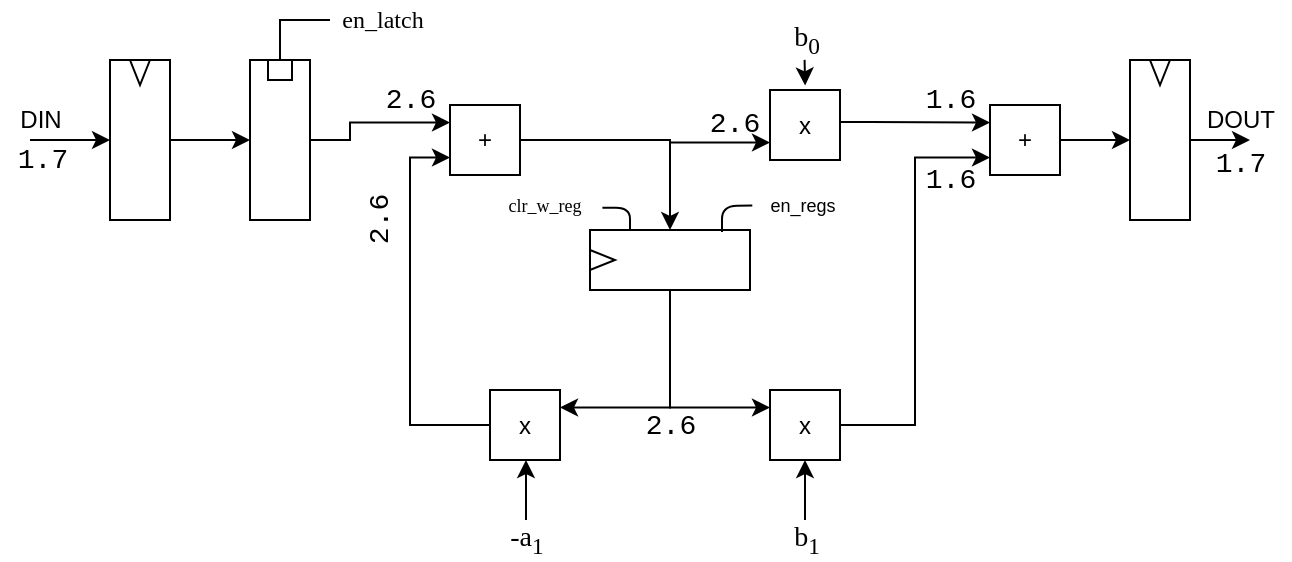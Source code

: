 <mxfile version="13.8.8" type="device"><diagram id="RHOoDNKloBhQwieWeVmx" name="Page-1"><mxGraphModel dx="1038" dy="547" grid="1" gridSize="10" guides="1" tooltips="1" connect="1" arrows="1" fold="1" page="1" pageScale="1" pageWidth="850" pageHeight="1100" math="0" shadow="0"><root><mxCell id="0"/><mxCell id="1" parent="0"/><mxCell id="fTuMsOmUlsZG1e7KL31B-5" value="" style="edgeStyle=orthogonalEdgeStyle;rounded=0;orthogonalLoop=1;jettySize=auto;html=1;" parent="1" source="fTuMsOmUlsZG1e7KL31B-1" target="fTuMsOmUlsZG1e7KL31B-3" edge="1"><mxGeometry relative="1" as="geometry"/></mxCell><mxCell id="fTuMsOmUlsZG1e7KL31B-6" value="" style="endArrow=classic;html=1;entryX=0;entryY=0.5;entryDx=0;entryDy=0;" parent="1" target="fTuMsOmUlsZG1e7KL31B-1" edge="1"><mxGeometry width="50" height="50" relative="1" as="geometry"><mxPoint x="120" y="120" as="sourcePoint"/><mxPoint x="410" y="120" as="targetPoint"/></mxGeometry></mxCell><mxCell id="fTuMsOmUlsZG1e7KL31B-32" style="edgeStyle=orthogonalEdgeStyle;rounded=0;orthogonalLoop=1;jettySize=auto;html=1;entryX=1;entryY=0.5;entryDx=0;entryDy=0;" parent="1" source="fTuMsOmUlsZG1e7KL31B-9" target="fTuMsOmUlsZG1e7KL31B-18" edge="1"><mxGeometry relative="1" as="geometry"/></mxCell><mxCell id="fTuMsOmUlsZG1e7KL31B-51" style="edgeStyle=orthogonalEdgeStyle;rounded=0;orthogonalLoop=1;jettySize=auto;html=1;entryX=0;entryY=0.75;entryDx=0;entryDy=0;" parent="1" source="fTuMsOmUlsZG1e7KL31B-9" target="fTuMsOmUlsZG1e7KL31B-25" edge="1"><mxGeometry relative="1" as="geometry"><Array as="points"><mxPoint x="440" y="120"/><mxPoint x="490" y="121"/></Array></mxGeometry></mxCell><mxCell id="fTuMsOmUlsZG1e7KL31B-9" value="+" style="whiteSpace=wrap;html=1;aspect=fixed;" parent="1" vertex="1"><mxGeometry x="330" y="102.5" width="35" height="35" as="geometry"/></mxCell><mxCell id="fTuMsOmUlsZG1e7KL31B-15" value="" style="group" parent="1" vertex="1" connectable="0"><mxGeometry x="160" y="80" width="30" height="80" as="geometry"/></mxCell><mxCell id="fTuMsOmUlsZG1e7KL31B-1" value="" style="rounded=0;whiteSpace=wrap;html=1;" parent="fTuMsOmUlsZG1e7KL31B-15" vertex="1"><mxGeometry width="30" height="80" as="geometry"/></mxCell><mxCell id="fTuMsOmUlsZG1e7KL31B-11" value="" style="triangle;whiteSpace=wrap;html=1;rotation=90;" parent="fTuMsOmUlsZG1e7KL31B-15" vertex="1"><mxGeometry x="8.75" y="1.25" width="12.5" height="10" as="geometry"/></mxCell><mxCell id="fTuMsOmUlsZG1e7KL31B-16" value="" style="group" parent="1" vertex="1" connectable="0"><mxGeometry x="230" y="80" width="30" height="80" as="geometry"/></mxCell><mxCell id="fTuMsOmUlsZG1e7KL31B-3" value="" style="rounded=0;whiteSpace=wrap;html=1;" parent="fTuMsOmUlsZG1e7KL31B-16" vertex="1"><mxGeometry width="30" height="80" as="geometry"/></mxCell><mxCell id="fTuMsOmUlsZG1e7KL31B-12" value="" style="rounded=0;whiteSpace=wrap;html=1;" parent="fTuMsOmUlsZG1e7KL31B-16" vertex="1"><mxGeometry x="9" width="12" height="10" as="geometry"/></mxCell><mxCell id="fTuMsOmUlsZG1e7KL31B-17" value="" style="group;rotation=-90;" parent="1" vertex="1" connectable="0"><mxGeometry x="425" y="140" width="30" height="80" as="geometry"/></mxCell><mxCell id="fTuMsOmUlsZG1e7KL31B-18" value="" style="rounded=0;whiteSpace=wrap;html=1;rotation=-90;" parent="fTuMsOmUlsZG1e7KL31B-17" vertex="1"><mxGeometry width="30" height="80" as="geometry"/></mxCell><mxCell id="fTuMsOmUlsZG1e7KL31B-19" value="" style="triangle;whiteSpace=wrap;html=1;rotation=0;" parent="fTuMsOmUlsZG1e7KL31B-17" vertex="1"><mxGeometry x="-25" y="35" width="12.5" height="10" as="geometry"/></mxCell><mxCell id="fTuMsOmUlsZG1e7KL31B-22" style="edgeStyle=orthogonalEdgeStyle;rounded=0;orthogonalLoop=1;jettySize=auto;html=1;entryX=0;entryY=0.25;entryDx=0;entryDy=0;" parent="1" source="fTuMsOmUlsZG1e7KL31B-3" target="fTuMsOmUlsZG1e7KL31B-9" edge="1"><mxGeometry relative="1" as="geometry"><Array as="points"><mxPoint x="280" y="120"/><mxPoint x="280" y="111"/></Array></mxGeometry></mxCell><mxCell id="fTuMsOmUlsZG1e7KL31B-38" style="edgeStyle=orthogonalEdgeStyle;rounded=0;orthogonalLoop=1;jettySize=auto;html=1;entryX=0;entryY=0.75;entryDx=0;entryDy=0;" parent="1" target="fTuMsOmUlsZG1e7KL31B-9" edge="1"><mxGeometry relative="1" as="geometry"><mxPoint x="355" y="262.524" as="sourcePoint"/><Array as="points"><mxPoint x="310" y="263"/><mxPoint x="310" y="129"/></Array></mxGeometry></mxCell><mxCell id="fTuMsOmUlsZG1e7KL31B-37" style="edgeStyle=orthogonalEdgeStyle;rounded=0;orthogonalLoop=1;jettySize=auto;html=1;entryX=0;entryY=0.25;entryDx=0;entryDy=0;" parent="1" source="fTuMsOmUlsZG1e7KL31B-25" target="fTuMsOmUlsZG1e7KL31B-26" edge="1"><mxGeometry relative="1" as="geometry"><Array as="points"><mxPoint x="540" y="111"/><mxPoint x="540" y="111"/></Array></mxGeometry></mxCell><mxCell id="fTuMsOmUlsZG1e7KL31B-25" value="x" style="whiteSpace=wrap;html=1;aspect=fixed;" parent="1" vertex="1"><mxGeometry x="490" y="95" width="35" height="35" as="geometry"/></mxCell><mxCell id="fTuMsOmUlsZG1e7KL31B-44" style="edgeStyle=orthogonalEdgeStyle;rounded=0;orthogonalLoop=1;jettySize=auto;html=1;entryX=0;entryY=0.5;entryDx=0;entryDy=0;" parent="1" source="fTuMsOmUlsZG1e7KL31B-26" target="fTuMsOmUlsZG1e7KL31B-42" edge="1"><mxGeometry relative="1" as="geometry"/></mxCell><mxCell id="fTuMsOmUlsZG1e7KL31B-26" value="+" style="whiteSpace=wrap;html=1;aspect=fixed;" parent="1" vertex="1"><mxGeometry x="600" y="102.5" width="35" height="35" as="geometry"/></mxCell><mxCell id="fTuMsOmUlsZG1e7KL31B-36" style="edgeStyle=orthogonalEdgeStyle;rounded=0;orthogonalLoop=1;jettySize=auto;html=1;entryX=0;entryY=0.75;entryDx=0;entryDy=0;" parent="1" source="fTuMsOmUlsZG1e7KL31B-27" target="fTuMsOmUlsZG1e7KL31B-26" edge="1"><mxGeometry relative="1" as="geometry"/></mxCell><mxCell id="fTuMsOmUlsZG1e7KL31B-27" value="x" style="whiteSpace=wrap;html=1;aspect=fixed;" parent="1" vertex="1"><mxGeometry x="490" y="245" width="35" height="35" as="geometry"/></mxCell><mxCell id="fTuMsOmUlsZG1e7KL31B-30" style="edgeStyle=orthogonalEdgeStyle;rounded=0;orthogonalLoop=1;jettySize=auto;html=1;exitX=0;exitY=0.5;exitDx=0;exitDy=0;entryX=0;entryY=0.25;entryDx=0;entryDy=0;" parent="1" source="fTuMsOmUlsZG1e7KL31B-18" target="fTuMsOmUlsZG1e7KL31B-27" edge="1"><mxGeometry relative="1" as="geometry"><Array as="points"><mxPoint x="440" y="254"/></Array></mxGeometry></mxCell><mxCell id="fTuMsOmUlsZG1e7KL31B-41" value="" style="group" parent="1" vertex="1" connectable="0"><mxGeometry x="670" y="80" width="30" height="80" as="geometry"/></mxCell><mxCell id="fTuMsOmUlsZG1e7KL31B-42" value="" style="rounded=0;whiteSpace=wrap;html=1;" parent="fTuMsOmUlsZG1e7KL31B-41" vertex="1"><mxGeometry width="30" height="80" as="geometry"/></mxCell><mxCell id="fTuMsOmUlsZG1e7KL31B-43" value="" style="triangle;whiteSpace=wrap;html=1;rotation=90;" parent="fTuMsOmUlsZG1e7KL31B-41" vertex="1"><mxGeometry x="8.75" y="1.25" width="12.5" height="10" as="geometry"/></mxCell><mxCell id="fTuMsOmUlsZG1e7KL31B-45" style="edgeStyle=orthogonalEdgeStyle;rounded=0;orthogonalLoop=1;jettySize=auto;html=1;" parent="1" source="fTuMsOmUlsZG1e7KL31B-42" edge="1"><mxGeometry relative="1" as="geometry"><mxPoint x="730" y="120" as="targetPoint"/></mxGeometry></mxCell><mxCell id="fTuMsOmUlsZG1e7KL31B-47" value="x" style="whiteSpace=wrap;html=1;aspect=fixed;" parent="1" vertex="1"><mxGeometry x="350" y="245" width="35" height="35" as="geometry"/></mxCell><mxCell id="fTuMsOmUlsZG1e7KL31B-48" style="edgeStyle=orthogonalEdgeStyle;rounded=0;orthogonalLoop=1;jettySize=auto;html=1;entryX=1;entryY=0.25;entryDx=0;entryDy=0;" parent="1" source="fTuMsOmUlsZG1e7KL31B-18" target="fTuMsOmUlsZG1e7KL31B-47" edge="1"><mxGeometry relative="1" as="geometry"><Array as="points"><mxPoint x="440" y="254"/></Array></mxGeometry></mxCell><mxCell id="fTuMsOmUlsZG1e7KL31B-54" style="edgeStyle=orthogonalEdgeStyle;rounded=0;orthogonalLoop=1;jettySize=auto;html=1;entryX=0.514;entryY=1;entryDx=0;entryDy=0;entryPerimeter=0;" parent="1" target="fTuMsOmUlsZG1e7KL31B-47" edge="1"><mxGeometry relative="1" as="geometry"><mxPoint x="368" y="310" as="sourcePoint"/><mxPoint x="368" y="290" as="targetPoint"/></mxGeometry></mxCell><mxCell id="fTuMsOmUlsZG1e7KL31B-49" value="&lt;font style=&quot;font-size: 14px&quot; face=&quot;Verdana&quot;&gt;-a&lt;sub&gt;1&lt;/sub&gt;&lt;/font&gt;" style="text;html=1;align=center;verticalAlign=middle;resizable=0;points=[];autosize=1;" parent="1" vertex="1"><mxGeometry x="347.5" y="310" width="40" height="20" as="geometry"/></mxCell><mxCell id="fTuMsOmUlsZG1e7KL31B-50" value="&lt;font style=&quot;font-size: 14px&quot; face=&quot;Verdana&quot;&gt;b&lt;sub&gt;1&lt;/sub&gt;&lt;/font&gt;" style="text;html=1;align=center;verticalAlign=middle;resizable=0;points=[];autosize=1;" parent="1" vertex="1"><mxGeometry x="492.5" y="310" width="30" height="20" as="geometry"/></mxCell><mxCell id="fTuMsOmUlsZG1e7KL31B-52" value="&lt;font style=&quot;font-size: 14px&quot; face=&quot;Verdana&quot;&gt;b&lt;sub&gt;0&lt;/sub&gt;&lt;/font&gt;" style="text;html=1;align=center;verticalAlign=middle;resizable=0;points=[];autosize=1;" parent="1" vertex="1"><mxGeometry x="492.5" y="60" width="30" height="20" as="geometry"/></mxCell><mxCell id="fTuMsOmUlsZG1e7KL31B-53" value="" style="endArrow=classic;html=1;entryX=0.5;entryY=1;entryDx=0;entryDy=0;" parent="1" source="fTuMsOmUlsZG1e7KL31B-50" target="fTuMsOmUlsZG1e7KL31B-27" edge="1"><mxGeometry width="50" height="50" relative="1" as="geometry"><mxPoint x="390" y="270" as="sourcePoint"/><mxPoint x="508" y="290" as="targetPoint"/></mxGeometry></mxCell><mxCell id="fTuMsOmUlsZG1e7KL31B-55" value="" style="endArrow=classic;html=1;entryX=0.502;entryY=-0.065;entryDx=0;entryDy=0;exitX=0.493;exitY=0.997;exitDx=0;exitDy=0;exitPerimeter=0;entryPerimeter=0;" parent="1" target="fTuMsOmUlsZG1e7KL31B-25" edge="1" source="fTuMsOmUlsZG1e7KL31B-52"><mxGeometry width="50" height="50" relative="1" as="geometry"><mxPoint x="470" y="111" as="sourcePoint"/><mxPoint x="400" y="170" as="targetPoint"/></mxGeometry></mxCell><mxCell id="fTuMsOmUlsZG1e7KL31B-56" value="DIN" style="text;html=1;align=center;verticalAlign=middle;resizable=0;points=[];autosize=1;" parent="1" vertex="1"><mxGeometry x="105" y="100" width="40" height="20" as="geometry"/></mxCell><mxCell id="fTuMsOmUlsZG1e7KL31B-57" value="DOUT" style="text;html=1;align=center;verticalAlign=middle;resizable=0;points=[];autosize=1;" parent="1" vertex="1"><mxGeometry x="700" y="100" width="50" height="20" as="geometry"/></mxCell><mxCell id="fTuMsOmUlsZG1e7KL31B-58" value="" style="endArrow=none;html=1;exitX=0.5;exitY=0;exitDx=0;exitDy=0;rounded=0;" parent="1" source="fTuMsOmUlsZG1e7KL31B-12" edge="1"><mxGeometry width="50" height="50" relative="1" as="geometry"><mxPoint x="240" y="80" as="sourcePoint"/><mxPoint x="270" y="60" as="targetPoint"/><Array as="points"><mxPoint x="245" y="60"/></Array></mxGeometry></mxCell><mxCell id="fTuMsOmUlsZG1e7KL31B-59" value="&lt;font style=&quot;font-size: 12px&quot; face=&quot;Verdana&quot;&gt;en_latch&lt;/font&gt;" style="text;html=1;align=center;verticalAlign=middle;resizable=0;points=[];autosize=1;" parent="1" vertex="1"><mxGeometry x="261" y="50" width="70" height="20" as="geometry"/></mxCell><mxCell id="fTuMsOmUlsZG1e7KL31B-60" value="&lt;font style=&quot;font-size: 9px&quot; face=&quot;Verdana&quot;&gt;clr_w_reg&lt;/font&gt;" style="text;html=1;align=center;verticalAlign=middle;resizable=0;points=[];autosize=1;" parent="1" vertex="1"><mxGeometry x="346.5" y="142" width="60" height="20" as="geometry"/></mxCell><mxCell id="crSFUCGNcsDiUPqOGzKY-1" value="&lt;font style=&quot;font-size: 14px&quot; face=&quot;Courier New&quot;&gt;1.7&lt;/font&gt;" style="text;html=1;align=center;verticalAlign=middle;resizable=0;points=[];autosize=1;" vertex="1" parent="1"><mxGeometry x="106" y="120" width="40" height="20" as="geometry"/></mxCell><mxCell id="crSFUCGNcsDiUPqOGzKY-2" value="&lt;font style=&quot;font-size: 14px&quot; face=&quot;Courier New&quot;&gt;2.6&lt;/font&gt;" style="text;html=1;align=center;verticalAlign=middle;resizable=0;points=[];autosize=1;" vertex="1" parent="1"><mxGeometry x="290" y="90" width="40" height="20" as="geometry"/></mxCell><mxCell id="crSFUCGNcsDiUPqOGzKY-3" value="&lt;font style=&quot;font-size: 14px&quot; face=&quot;Courier New&quot;&gt;2.6&lt;/font&gt;" style="text;html=1;align=center;verticalAlign=middle;resizable=0;points=[];autosize=1;rotation=270;" vertex="1" parent="1"><mxGeometry x="275" y="150" width="40" height="20" as="geometry"/></mxCell><mxCell id="crSFUCGNcsDiUPqOGzKY-7" value="&lt;font style=&quot;font-size: 14px&quot; face=&quot;Courier New&quot;&gt;2.6&lt;/font&gt;" style="text;html=1;align=center;verticalAlign=middle;resizable=0;points=[];autosize=1;" vertex="1" parent="1"><mxGeometry x="451.5" y="102" width="40" height="20" as="geometry"/></mxCell><mxCell id="crSFUCGNcsDiUPqOGzKY-8" value="&lt;font style=&quot;font-size: 14px&quot; face=&quot;Courier New&quot;&gt;1.6&lt;/font&gt;" style="text;html=1;align=center;verticalAlign=middle;resizable=0;points=[];autosize=1;" vertex="1" parent="1"><mxGeometry x="560" y="90" width="40" height="20" as="geometry"/></mxCell><mxCell id="crSFUCGNcsDiUPqOGzKY-9" value="&lt;font style=&quot;font-size: 14px&quot; face=&quot;Courier New&quot;&gt;1.6&lt;/font&gt;" style="text;html=1;align=center;verticalAlign=middle;resizable=0;points=[];autosize=1;" vertex="1" parent="1"><mxGeometry x="560" y="130" width="40" height="20" as="geometry"/></mxCell><mxCell id="crSFUCGNcsDiUPqOGzKY-10" value="&lt;font style=&quot;font-size: 14px&quot; face=&quot;Courier New&quot;&gt;1.7&lt;/font&gt;" style="text;html=1;align=center;verticalAlign=middle;resizable=0;points=[];autosize=1;" vertex="1" parent="1"><mxGeometry x="705" y="122" width="40" height="20" as="geometry"/></mxCell><mxCell id="crSFUCGNcsDiUPqOGzKY-11" value="&lt;font style=&quot;font-size: 14px&quot; face=&quot;Courier New&quot;&gt;2.6&lt;/font&gt;" style="text;html=1;align=center;verticalAlign=middle;resizable=0;points=[];autosize=1;" vertex="1" parent="1"><mxGeometry x="420" y="252.5" width="40" height="20" as="geometry"/></mxCell><mxCell id="crSFUCGNcsDiUPqOGzKY-14" value="" style="endArrow=none;html=1;entryX=0.013;entryY=0.536;entryDx=0;entryDy=0;entryPerimeter=0;" edge="1" parent="1" target="crSFUCGNcsDiUPqOGzKY-15"><mxGeometry width="50" height="50" relative="1" as="geometry"><mxPoint x="466" y="166" as="sourcePoint"/><mxPoint x="490" y="150" as="targetPoint"/><Array as="points"><mxPoint x="466" y="153"/></Array></mxGeometry></mxCell><mxCell id="crSFUCGNcsDiUPqOGzKY-15" value="&lt;font style=&quot;font-size: 9px&quot;&gt;en_regs&lt;/font&gt;" style="text;html=1;align=center;verticalAlign=middle;resizable=0;points=[];autosize=1;" vertex="1" parent="1"><mxGeometry x="480.5" y="142" width="50" height="20" as="geometry"/></mxCell><mxCell id="crSFUCGNcsDiUPqOGzKY-16" value="" style="endArrow=none;html=1;exitX=1;exitY=0.25;exitDx=0;exitDy=0;entryX=0.995;entryY=0.591;entryDx=0;entryDy=0;entryPerimeter=0;" edge="1" parent="1" source="fTuMsOmUlsZG1e7KL31B-18" target="fTuMsOmUlsZG1e7KL31B-60"><mxGeometry width="50" height="50" relative="1" as="geometry"><mxPoint x="370" y="170" as="sourcePoint"/><mxPoint x="405" y="151" as="targetPoint"/><Array as="points"><mxPoint x="420" y="154"/></Array></mxGeometry></mxCell></root></mxGraphModel></diagram></mxfile>